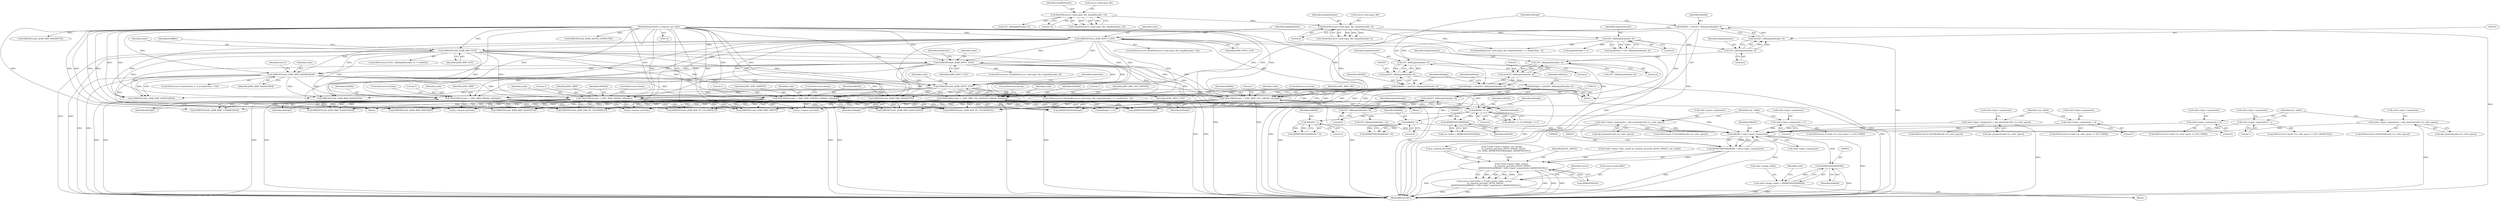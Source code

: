 digraph "0_libjpeg-turbo_9c78a04df4e44ef6487eee99c4258397f4fdca55_0@API" {
"1000827" [label="(Call,biWidth * cinfo->input_components)"];
"1000642" [label="(Call,biWidth * 3)"];
"1000438" [label="(Call,biWidth <= 0)"];
"1000287" [label="(Call,TRACEMS2(cinfo, 1, JTRC_BMP_OS2, biWidth, biHeight))"];
"1000184" [label="(Call,ERREXIT(cinfo, JERR_BMP_NOT))"];
"1000175" [label="(Call,ERREXIT(cinfo, JERR_INPUT_EOF))"];
"1000133" [label="(MethodParameterIn,j_compress_ptr cinfo)"];
"1000235" [label="(Call,ERREXIT(cinfo, JERR_INPUT_EOF))"];
"1000218" [label="(Call,ERREXIT(cinfo, JERR_BMP_BADHEADER))"];
"1000202" [label="(Call,ERREXIT(cinfo, JERR_INPUT_EOF))"];
"1000242" [label="(Call,biWidth = (int)GET_2B(bmpinfoheader, 4))"];
"1000244" [label="(Call,(int)GET_2B(bmpinfoheader, 4))"];
"1000246" [label="(Call,GET_2B(bmpinfoheader, 4))"];
"1000207" [label="(Call,GET_4B(bmpinfoheader, 0))"];
"1000194" [label="(Call,ReadOK(source->pub.input_file, bmpinfoheader, 4))"];
"1000167" [label="(Call,ReadOK(source->pub.input_file, bmpfileheader, 14))"];
"1000249" [label="(Call,biHeight = (int)GET_2B(bmpinfoheader, 6))"];
"1000251" [label="(Call,(int)GET_2B(bmpinfoheader, 6))"];
"1000253" [label="(Call,GET_2B(bmpinfoheader, 6))"];
"1000371" [label="(Call,TRACEMS2(cinfo, 1, JTRC_BMP, biWidth, biHeight))"];
"1000302" [label="(Call,biWidth = (int)GET_4B(bmpinfoheader, 4))"];
"1000304" [label="(Call,(int)GET_4B(bmpinfoheader, 4))"];
"1000306" [label="(Call,GET_4B(bmpinfoheader, 4))"];
"1000309" [label="(Call,biHeight = (int)GET_4B(bmpinfoheader, 8))"];
"1000311" [label="(Call,(int)GET_4B(bmpinfoheader, 8))"];
"1000313" [label="(Call,GET_4B(bmpinfoheader, 8))"];
"1000379" [label="(Call,TRACEMS2(cinfo, 1, JTRC_BMP, biWidth, biHeight))"];
"1000363" [label="(Call,TRACEMS2(cinfo, 1, JTRC_BMP_MAPPED, biWidth, biHeight))"];
"1000279" [label="(Call,TRACEMS2(cinfo, 1, JTRC_BMP_OS2_MAPPED, biWidth, biHeight))"];
"1000692" [label="(Call,biWidth * 4)"];
"1000592" [label="(Call,(JDIMENSION)biWidth)"];
"1000613" [label="(Call,cinfo->input_components = rgb_pixelsize[cinfo->in_color_space])"];
"1000629" [label="(Call,cinfo->input_components = 4)"];
"1000679" [label="(Call,cinfo->input_components = 4)"];
"1000581" [label="(Call,cinfo->input_components = 4)"];
"1000569" [label="(Call,cinfo->input_components = 1)"];
"1000663" [label="(Call,cinfo->input_components = rgb_pixelsize[cinfo->in_color_space])"];
"1000553" [label="(Call,cinfo->input_components = rgb_pixelsize[cinfo->in_color_space])"];
"1000825" [label="(Call,(JDIMENSION)(biWidth * cinfo->input_components))"];
"1000820" [label="(Call,(*cinfo->mem->alloc_sarray)\n    ((j_common_ptr)cinfo, JPOOL_IMAGE,\n     (JDIMENSION)(biWidth * cinfo->input_components), (JDIMENSION)1))"];
"1000814" [label="(Call,source->pub.buffer = (*cinfo->mem->alloc_sarray)\n    ((j_common_ptr)cinfo, JPOOL_IMAGE,\n     (JDIMENSION)(biWidth * cinfo->input_components), (JDIMENSION)1))"];
"1000851" [label="(Call,(JDIMENSION)biWidth)"];
"1000847" [label="(Call,cinfo->image_width = (JDIMENSION)biWidth)"];
"1000249" [label="(Call,biHeight = (int)GET_2B(bmpinfoheader, 6))"];
"1000365" [label="(Literal,1)"];
"1000723" [label="(Call,(j_common_ptr)cinfo)"];
"1000382" [label="(Identifier,JTRC_BMP)"];
"1000667" [label="(Call,rgb_pixelsize[cinfo->in_color_space])"];
"1000274" [label="(Block,)"];
"1000308" [label="(Literal,4)"];
"1000235" [label="(Call,ERREXIT(cinfo, JERR_INPUT_EOF))"];
"1000243" [label="(Identifier,biWidth)"];
"1000288" [label="(Identifier,cinfo)"];
"1000371" [label="(Call,TRACEMS2(cinfo, 1, JTRC_BMP, biWidth, biHeight))"];
"1000295" [label="(Call,ERREXIT(cinfo, JERR_BMP_BADDEPTH))"];
"1000375" [label="(Identifier,biWidth)"];
"1000180" [label="(Call,GET_2B(bmpfileheader, 0))"];
"1000848" [label="(Call,cinfo->image_width)"];
"1000590" [label="(Call,row_width = (JDIMENSION)biWidth)"];
"1000451" [label="(Call,ERREXIT(cinfo, JERR_BMP_BADPLANES))"];
"1000293" [label="(ControlStructure,break;)"];
"1000680" [label="(Call,cinfo->input_components)"];
"1000207" [label="(Call,GET_4B(bmpinfoheader, 0))"];
"1000363" [label="(Call,TRACEMS2(cinfo, 1, JTRC_BMP_MAPPED, biWidth, biHeight))"];
"1000829" [label="(Call,cinfo->input_components)"];
"1000304" [label="(Call,(int)GET_4B(bmpinfoheader, 4))"];
"1000376" [label="(Identifier,biHeight)"];
"1000582" [label="(Call,cinfo->input_components)"];
"1000254" [label="(Identifier,bmpinfoheader)"];
"1000694" [label="(Literal,4)"];
"1000573" [label="(Literal,1)"];
"1000838" [label="(Identifier,source)"];
"1000176" [label="(Identifier,cinfo)"];
"1000635" [label="(Call,ERREXIT(cinfo, JERR_BAD_IN_COLORSPACE))"];
"1000383" [label="(Identifier,biWidth)"];
"1000377" [label="(ControlStructure,break;)"];
"1000175" [label="(Call,ERREXIT(cinfo, JERR_INPUT_EOF))"];
"1000815" [label="(Call,source->pub.buffer)"];
"1000313" [label="(Call,GET_4B(bmpinfoheader, 8))"];
"1000594" [label="(Identifier,biWidth)"];
"1000218" [label="(Call,ERREXIT(cinfo, JERR_BMP_BADHEADER))"];
"1000444" [label="(Call,ERREXIT(cinfo, JERR_BMP_EMPTY))"];
"1000608" [label="(ControlStructure,if (IsExtRGB(cinfo->in_color_space)))"];
"1000658" [label="(ControlStructure,if (IsExtRGB(cinfo->in_color_space)))"];
"1000309" [label="(Call,biHeight = (int)GET_4B(bmpinfoheader, 8))"];
"1000314" [label="(Identifier,bmpinfoheader)"];
"1000188" [label="(Identifier,bfOffBits)"];
"1000290" [label="(Identifier,JTRC_BMP_OS2)"];
"1000285" [label="(ControlStructure,break;)"];
"1000614" [label="(Call,cinfo->input_components)"];
"1000226" [label="(Identifier,source)"];
"1000307" [label="(Identifier,bmpinfoheader)"];
"1000206" [label="(Identifier,headerSize)"];
"1000591" [label="(Identifier,row_width)"];
"1000437" [label="(Call,biWidth <= 0 || biHeight <= 0)"];
"1000683" [label="(Literal,4)"];
"1000204" [label="(Identifier,JERR_INPUT_EOF)"];
"1000302" [label="(Call,biWidth = (int)GET_4B(bmpinfoheader, 4))"];
"1000587" [label="(Call,ERREXIT(cinfo, JERR_BAD_IN_COLORSPACE))"];
"1000478" [label="(Call,ERREXIT(cinfo, JERR_BMP_BADCMAP))"];
"1000770" [label="(Call,(j_common_ptr)cinfo)"];
"1000630" [label="(Call,cinfo->input_components)"];
"1000569" [label="(Call,cinfo->input_components = 1)"];
"1000205" [label="(Call,headerSize = GET_4B(bmpinfoheader, 0))"];
"1000174" [label="(Literal,14)"];
"1000640" [label="(Call,(JDIMENSION)(biWidth * 3))"];
"1000236" [label="(Identifier,cinfo)"];
"1000253" [label="(Call,GET_2B(bmpinfoheader, 6))"];
"1000178" [label="(ControlStructure,if (GET_2B(bmpfileheader, 0) != 0x4D42))"];
"1000311" [label="(Call,(int)GET_4B(bmpinfoheader, 8))"];
"1000769" [label="(Call,(*cinfo->mem->alloc_small) ((j_common_ptr)cinfo, JPOOL_IMAGE, row_width))"];
"1000255" [label="(Literal,6)"];
"1000173" [label="(Identifier,bmpfileheader)"];
"1000639" [label="(Identifier,row_width)"];
"1000432" [label="(Call,ERREXIT(cinfo, JERR_BMP_BADHEADER))"];
"1000623" [label="(ControlStructure,if (cinfo->in_color_space == JCS_CMYK))"];
"1000581" [label="(Call,cinfo->input_components = 4)"];
"1000575" [label="(ControlStructure,if (cinfo->in_color_space == JCS_CMYK))"];
"1000825" [label="(Call,(JDIMENSION)(biWidth * cinfo->input_components))"];
"1000200" [label="(Identifier,bmpinfoheader)"];
"1000366" [label="(Identifier,JTRC_BMP_MAPPED)"];
"1000165" [label="(ControlStructure,if (!ReadOK(source->pub.input_file, bmpfileheader, 14)))"];
"1000246" [label="(Call,GET_2B(bmpinfoheader, 4))"];
"1000633" [label="(Literal,4)"];
"1000697" [label="(Call,ERREXIT(cinfo, JERR_BMP_BADDEPTH))"];
"1000280" [label="(Identifier,cinfo)"];
"1000642" [label="(Call,biWidth * 3)"];
"1000617" [label="(Call,rgb_pixelsize[cinfo->in_color_space])"];
"1000201" [label="(Literal,4)"];
"1000209" [label="(Literal,0)"];
"1000613" [label="(Call,cinfo->input_components = rgb_pixelsize[cinfo->in_color_space])"];
"1000373" [label="(Literal,1)"];
"1000438" [label="(Call,biWidth <= 0)"];
"1000808" [label="(Call,ERREXIT(cinfo, JERR_BMP_BADDEPTH))"];
"1000292" [label="(Identifier,biHeight)"];
"1000664" [label="(Call,cinfo->input_components)"];
"1000385" [label="(ControlStructure,break;)"];
"1000644" [label="(Literal,3)"];
"1000184" [label="(Call,ERREXIT(cinfo, JERR_BMP_NOT))"];
"1000856" [label="(Identifier,cinfo)"];
"1000439" [label="(Identifier,biWidth)"];
"1000395" [label="(Call,ERREXIT(cinfo, JERR_BMP_COMPRESSED))"];
"1000279" [label="(Call,TRACEMS2(cinfo, 1, JTRC_BMP_OS2_MAPPED, biWidth, biHeight))"];
"1000663" [label="(Call,cinfo->input_components = rgb_pixelsize[cinfo->in_color_space])"];
"1000685" [label="(Call,ERREXIT(cinfo, JERR_BAD_IN_COLORSPACE))"];
"1000244" [label="(Call,(int)GET_2B(bmpinfoheader, 4))"];
"1000486" [label="(Call,(j_common_ptr)cinfo)"];
"1000368" [label="(Identifier,biHeight)"];
"1000690" [label="(Call,(JDIMENSION)(biWidth * 4))"];
"1000221" [label="(ControlStructure,if (!ReadOK(source->pub.input_file, bmpinfoheader + 4, headerSize - 4)))"];
"1000315" [label="(Literal,8)"];
"1000237" [label="(Identifier,JERR_INPUT_EOF)"];
"1000814" [label="(Call,source->pub.buffer = (*cinfo->mem->alloc_sarray)\n    ((j_common_ptr)cinfo, JPOOL_IMAGE,\n     (JDIMENSION)(biWidth * cinfo->input_components), (JDIMENSION)1))"];
"1000722" [label="(Call,(*cinfo->mem->request_virt_sarray)\n      ((j_common_ptr)cinfo, JPOOL_IMAGE, FALSE,\n       row_width, (JDIMENSION)biHeight, (JDIMENSION)1))"];
"1000166" [label="(Call,!ReadOK(source->pub.input_file, bmpfileheader, 14))"];
"1000692" [label="(Call,biWidth * 4)"];
"1000585" [label="(Literal,4)"];
"1000380" [label="(Identifier,cinfo)"];
"1000240" [label="(Block,)"];
"1000570" [label="(Call,cinfo->input_components)"];
"1000133" [label="(MethodParameterIn,j_compress_ptr cinfo)"];
"1000193" [label="(Call,!ReadOK(source->pub.input_file, bmpinfoheader, 4))"];
"1000629" [label="(Call,cinfo->input_components = 4)"];
"1000379" [label="(Call,TRACEMS2(cinfo, 1, JTRC_BMP, biWidth, biHeight))"];
"1000387" [label="(Call,ERREXIT(cinfo, JERR_BMP_BADDEPTH))"];
"1000847" [label="(Call,cinfo->image_width = (JDIMENSION)biWidth)"];
"1000186" [label="(Identifier,JERR_BMP_NOT)"];
"1000208" [label="(Identifier,bmpinfoheader)"];
"1000548" [label="(ControlStructure,if (IsExtRGB(cinfo->in_color_space)))"];
"1000257" [label="(Identifier,biPlanes)"];
"1000824" [label="(Identifier,JPOOL_IMAGE)"];
"1000239" [label="(Identifier,headerSize)"];
"1000192" [label="(ControlStructure,if (!ReadOK(source->pub.input_file, bmpinfoheader, 4)))"];
"1000310" [label="(Identifier,biHeight)"];
"1000195" [label="(Call,source->pub.input_file)"];
"1000210" [label="(ControlStructure,if (headerSize < 12 || headerSize > 64))"];
"1000317" [label="(Identifier,biPlanes)"];
"1000442" [label="(Identifier,biHeight)"];
"1000673" [label="(ControlStructure,if (cinfo->in_color_space == JCS_CMYK))"];
"1000185" [label="(Identifier,cinfo)"];
"1000364" [label="(Identifier,cinfo)"];
"1000203" [label="(Identifier,cinfo)"];
"1000177" [label="(Identifier,JERR_INPUT_EOF)"];
"1000832" [label="(Call,(JDIMENSION)1)"];
"1000689" [label="(Identifier,row_width)"];
"1000202" [label="(Call,ERREXIT(cinfo, JERR_INPUT_EOF))"];
"1000248" [label="(Literal,4)"];
"1000643" [label="(Identifier,biWidth)"];
"1000820" [label="(Call,(*cinfo->mem->alloc_sarray)\n    ((j_common_ptr)cinfo, JPOOL_IMAGE,\n     (JDIMENSION)(biWidth * cinfo->input_components), (JDIMENSION)1))"];
"1000729" [label="(Call,(JDIMENSION)biHeight)"];
"1000853" [label="(Identifier,biWidth)"];
"1000828" [label="(Identifier,biWidth)"];
"1000247" [label="(Identifier,bmpinfoheader)"];
"1000283" [label="(Identifier,biWidth)"];
"1000563" [label="(ControlStructure,if (cinfo->in_color_space == JCS_GRAYSCALE))"];
"1000220" [label="(Identifier,JERR_BMP_BADHEADER)"];
"1000219" [label="(Identifier,cinfo)"];
"1000827" [label="(Call,biWidth * cinfo->input_components)"];
"1000858" [label="(Call,(JDIMENSION)biHeight)"];
"1000291" [label="(Identifier,biWidth)"];
"1000223" [label="(Call,ReadOK(source->pub.input_file, bmpinfoheader + 4, headerSize - 4))"];
"1000303" [label="(Identifier,biWidth)"];
"1000242" [label="(Call,biWidth = (int)GET_2B(bmpinfoheader, 4))"];
"1000557" [label="(Call,rgb_pixelsize[cinfo->in_color_space])"];
"1000167" [label="(Call,ReadOK(source->pub.input_file, bmpfileheader, 14))"];
"1000251" [label="(Call,(int)GET_2B(bmpinfoheader, 6))"];
"1000554" [label="(Call,cinfo->input_components)"];
"1000194" [label="(Call,ReadOK(source->pub.input_file, bmpinfoheader, 4))"];
"1000369" [label="(ControlStructure,break;)"];
"1000693" [label="(Identifier,biWidth)"];
"1000284" [label="(Identifier,biHeight)"];
"1000440" [label="(Literal,0)"];
"1000258" [label="(Call,GET_2B(bmpinfoheader, 8))"];
"1000135" [label="(Block,)"];
"1000553" [label="(Call,cinfo->input_components = rgb_pixelsize[cinfo->in_color_space])"];
"1000821" [label="(Call,(j_common_ptr)cinfo)"];
"1000168" [label="(Call,source->pub.input_file)"];
"1000441" [label="(Call,biHeight <= 0)"];
"1000318" [label="(Call,GET_2B(bmpinfoheader, 12))"];
"1000281" [label="(Literal,1)"];
"1000679" [label="(Call,cinfo->input_components = 4)"];
"1000306" [label="(Call,GET_4B(bmpinfoheader, 4))"];
"1000367" [label="(Identifier,biWidth)"];
"1000282" [label="(Identifier,JTRC_BMP_OS2_MAPPED)"];
"1000287" [label="(Call,TRACEMS2(cinfo, 1, JTRC_BMP_OS2, biWidth, biHeight))"];
"1000592" [label="(Call,(JDIMENSION)biWidth)"];
"1000289" [label="(Literal,1)"];
"1000358" [label="(Block,)"];
"1000372" [label="(Identifier,cinfo)"];
"1000181" [label="(Identifier,bmpfileheader)"];
"1000381" [label="(Literal,1)"];
"1000384" [label="(Identifier,biHeight)"];
"1000518" [label="(Call,ERREXIT(cinfo, JERR_BMP_BADHEADER))"];
"1000811" [label="(Call,ERREXIT(cinfo, JERR_WIDTH_OVERFLOW))"];
"1000250" [label="(Identifier,biHeight)"];
"1000861" [label="(MethodReturn,RET)"];
"1000229" [label="(Call,bmpinfoheader + 4)"];
"1000374" [label="(Identifier,JTRC_BMP)"];
"1000851" [label="(Call,(JDIMENSION)biWidth)"];
"1000827" -> "1000825"  [label="AST: "];
"1000827" -> "1000829"  [label="CFG: "];
"1000828" -> "1000827"  [label="AST: "];
"1000829" -> "1000827"  [label="AST: "];
"1000825" -> "1000827"  [label="CFG: "];
"1000827" -> "1000861"  [label="DDG: "];
"1000827" -> "1000825"  [label="DDG: "];
"1000827" -> "1000825"  [label="DDG: "];
"1000642" -> "1000827"  [label="DDG: "];
"1000692" -> "1000827"  [label="DDG: "];
"1000592" -> "1000827"  [label="DDG: "];
"1000438" -> "1000827"  [label="DDG: "];
"1000613" -> "1000827"  [label="DDG: "];
"1000629" -> "1000827"  [label="DDG: "];
"1000679" -> "1000827"  [label="DDG: "];
"1000581" -> "1000827"  [label="DDG: "];
"1000569" -> "1000827"  [label="DDG: "];
"1000663" -> "1000827"  [label="DDG: "];
"1000553" -> "1000827"  [label="DDG: "];
"1000827" -> "1000851"  [label="DDG: "];
"1000642" -> "1000640"  [label="AST: "];
"1000642" -> "1000644"  [label="CFG: "];
"1000643" -> "1000642"  [label="AST: "];
"1000644" -> "1000642"  [label="AST: "];
"1000640" -> "1000642"  [label="CFG: "];
"1000642" -> "1000640"  [label="DDG: "];
"1000642" -> "1000640"  [label="DDG: "];
"1000438" -> "1000642"  [label="DDG: "];
"1000438" -> "1000437"  [label="AST: "];
"1000438" -> "1000440"  [label="CFG: "];
"1000439" -> "1000438"  [label="AST: "];
"1000440" -> "1000438"  [label="AST: "];
"1000442" -> "1000438"  [label="CFG: "];
"1000437" -> "1000438"  [label="CFG: "];
"1000438" -> "1000437"  [label="DDG: "];
"1000438" -> "1000437"  [label="DDG: "];
"1000287" -> "1000438"  [label="DDG: "];
"1000371" -> "1000438"  [label="DDG: "];
"1000379" -> "1000438"  [label="DDG: "];
"1000302" -> "1000438"  [label="DDG: "];
"1000363" -> "1000438"  [label="DDG: "];
"1000279" -> "1000438"  [label="DDG: "];
"1000242" -> "1000438"  [label="DDG: "];
"1000438" -> "1000592"  [label="DDG: "];
"1000438" -> "1000692"  [label="DDG: "];
"1000287" -> "1000274"  [label="AST: "];
"1000287" -> "1000292"  [label="CFG: "];
"1000288" -> "1000287"  [label="AST: "];
"1000289" -> "1000287"  [label="AST: "];
"1000290" -> "1000287"  [label="AST: "];
"1000291" -> "1000287"  [label="AST: "];
"1000292" -> "1000287"  [label="AST: "];
"1000293" -> "1000287"  [label="CFG: "];
"1000287" -> "1000861"  [label="DDG: "];
"1000287" -> "1000861"  [label="DDG: "];
"1000184" -> "1000287"  [label="DDG: "];
"1000235" -> "1000287"  [label="DDG: "];
"1000218" -> "1000287"  [label="DDG: "];
"1000202" -> "1000287"  [label="DDG: "];
"1000175" -> "1000287"  [label="DDG: "];
"1000133" -> "1000287"  [label="DDG: "];
"1000242" -> "1000287"  [label="DDG: "];
"1000249" -> "1000287"  [label="DDG: "];
"1000287" -> "1000441"  [label="DDG: "];
"1000287" -> "1000444"  [label="DDG: "];
"1000287" -> "1000451"  [label="DDG: "];
"1000287" -> "1000478"  [label="DDG: "];
"1000287" -> "1000486"  [label="DDG: "];
"1000287" -> "1000518"  [label="DDG: "];
"1000287" -> "1000587"  [label="DDG: "];
"1000287" -> "1000635"  [label="DDG: "];
"1000287" -> "1000685"  [label="DDG: "];
"1000287" -> "1000697"  [label="DDG: "];
"1000287" -> "1000723"  [label="DDG: "];
"1000287" -> "1000729"  [label="DDG: "];
"1000287" -> "1000770"  [label="DDG: "];
"1000287" -> "1000858"  [label="DDG: "];
"1000184" -> "1000178"  [label="AST: "];
"1000184" -> "1000186"  [label="CFG: "];
"1000185" -> "1000184"  [label="AST: "];
"1000186" -> "1000184"  [label="AST: "];
"1000188" -> "1000184"  [label="CFG: "];
"1000184" -> "1000861"  [label="DDG: "];
"1000184" -> "1000861"  [label="DDG: "];
"1000175" -> "1000184"  [label="DDG: "];
"1000133" -> "1000184"  [label="DDG: "];
"1000184" -> "1000202"  [label="DDG: "];
"1000184" -> "1000218"  [label="DDG: "];
"1000184" -> "1000235"  [label="DDG: "];
"1000184" -> "1000279"  [label="DDG: "];
"1000184" -> "1000295"  [label="DDG: "];
"1000184" -> "1000363"  [label="DDG: "];
"1000184" -> "1000371"  [label="DDG: "];
"1000184" -> "1000379"  [label="DDG: "];
"1000184" -> "1000387"  [label="DDG: "];
"1000184" -> "1000432"  [label="DDG: "];
"1000175" -> "1000165"  [label="AST: "];
"1000175" -> "1000177"  [label="CFG: "];
"1000176" -> "1000175"  [label="AST: "];
"1000177" -> "1000175"  [label="AST: "];
"1000181" -> "1000175"  [label="CFG: "];
"1000175" -> "1000861"  [label="DDG: "];
"1000175" -> "1000861"  [label="DDG: "];
"1000133" -> "1000175"  [label="DDG: "];
"1000175" -> "1000202"  [label="DDG: "];
"1000175" -> "1000202"  [label="DDG: "];
"1000175" -> "1000218"  [label="DDG: "];
"1000175" -> "1000235"  [label="DDG: "];
"1000175" -> "1000235"  [label="DDG: "];
"1000175" -> "1000279"  [label="DDG: "];
"1000175" -> "1000295"  [label="DDG: "];
"1000175" -> "1000363"  [label="DDG: "];
"1000175" -> "1000371"  [label="DDG: "];
"1000175" -> "1000379"  [label="DDG: "];
"1000175" -> "1000387"  [label="DDG: "];
"1000175" -> "1000432"  [label="DDG: "];
"1000133" -> "1000132"  [label="AST: "];
"1000133" -> "1000861"  [label="DDG: "];
"1000133" -> "1000202"  [label="DDG: "];
"1000133" -> "1000218"  [label="DDG: "];
"1000133" -> "1000235"  [label="DDG: "];
"1000133" -> "1000279"  [label="DDG: "];
"1000133" -> "1000295"  [label="DDG: "];
"1000133" -> "1000363"  [label="DDG: "];
"1000133" -> "1000371"  [label="DDG: "];
"1000133" -> "1000379"  [label="DDG: "];
"1000133" -> "1000387"  [label="DDG: "];
"1000133" -> "1000395"  [label="DDG: "];
"1000133" -> "1000432"  [label="DDG: "];
"1000133" -> "1000444"  [label="DDG: "];
"1000133" -> "1000451"  [label="DDG: "];
"1000133" -> "1000478"  [label="DDG: "];
"1000133" -> "1000486"  [label="DDG: "];
"1000133" -> "1000518"  [label="DDG: "];
"1000133" -> "1000587"  [label="DDG: "];
"1000133" -> "1000635"  [label="DDG: "];
"1000133" -> "1000685"  [label="DDG: "];
"1000133" -> "1000697"  [label="DDG: "];
"1000133" -> "1000723"  [label="DDG: "];
"1000133" -> "1000770"  [label="DDG: "];
"1000133" -> "1000808"  [label="DDG: "];
"1000133" -> "1000811"  [label="DDG: "];
"1000133" -> "1000821"  [label="DDG: "];
"1000235" -> "1000221"  [label="AST: "];
"1000235" -> "1000237"  [label="CFG: "];
"1000236" -> "1000235"  [label="AST: "];
"1000237" -> "1000235"  [label="AST: "];
"1000239" -> "1000235"  [label="CFG: "];
"1000235" -> "1000861"  [label="DDG: "];
"1000235" -> "1000861"  [label="DDG: "];
"1000218" -> "1000235"  [label="DDG: "];
"1000202" -> "1000235"  [label="DDG: "];
"1000202" -> "1000235"  [label="DDG: "];
"1000235" -> "1000279"  [label="DDG: "];
"1000235" -> "1000295"  [label="DDG: "];
"1000235" -> "1000363"  [label="DDG: "];
"1000235" -> "1000371"  [label="DDG: "];
"1000235" -> "1000379"  [label="DDG: "];
"1000235" -> "1000387"  [label="DDG: "];
"1000235" -> "1000432"  [label="DDG: "];
"1000218" -> "1000210"  [label="AST: "];
"1000218" -> "1000220"  [label="CFG: "];
"1000219" -> "1000218"  [label="AST: "];
"1000220" -> "1000218"  [label="AST: "];
"1000226" -> "1000218"  [label="CFG: "];
"1000218" -> "1000861"  [label="DDG: "];
"1000218" -> "1000861"  [label="DDG: "];
"1000202" -> "1000218"  [label="DDG: "];
"1000218" -> "1000279"  [label="DDG: "];
"1000218" -> "1000295"  [label="DDG: "];
"1000218" -> "1000363"  [label="DDG: "];
"1000218" -> "1000371"  [label="DDG: "];
"1000218" -> "1000379"  [label="DDG: "];
"1000218" -> "1000387"  [label="DDG: "];
"1000218" -> "1000432"  [label="DDG: "];
"1000218" -> "1000432"  [label="DDG: "];
"1000218" -> "1000518"  [label="DDG: "];
"1000202" -> "1000192"  [label="AST: "];
"1000202" -> "1000204"  [label="CFG: "];
"1000203" -> "1000202"  [label="AST: "];
"1000204" -> "1000202"  [label="AST: "];
"1000206" -> "1000202"  [label="CFG: "];
"1000202" -> "1000861"  [label="DDG: "];
"1000202" -> "1000861"  [label="DDG: "];
"1000202" -> "1000279"  [label="DDG: "];
"1000202" -> "1000295"  [label="DDG: "];
"1000202" -> "1000363"  [label="DDG: "];
"1000202" -> "1000371"  [label="DDG: "];
"1000202" -> "1000379"  [label="DDG: "];
"1000202" -> "1000387"  [label="DDG: "];
"1000202" -> "1000432"  [label="DDG: "];
"1000242" -> "1000240"  [label="AST: "];
"1000242" -> "1000244"  [label="CFG: "];
"1000243" -> "1000242"  [label="AST: "];
"1000244" -> "1000242"  [label="AST: "];
"1000250" -> "1000242"  [label="CFG: "];
"1000242" -> "1000861"  [label="DDG: "];
"1000244" -> "1000242"  [label="DDG: "];
"1000242" -> "1000279"  [label="DDG: "];
"1000244" -> "1000246"  [label="CFG: "];
"1000245" -> "1000244"  [label="AST: "];
"1000246" -> "1000244"  [label="AST: "];
"1000244" -> "1000861"  [label="DDG: "];
"1000246" -> "1000244"  [label="DDG: "];
"1000246" -> "1000244"  [label="DDG: "];
"1000246" -> "1000248"  [label="CFG: "];
"1000247" -> "1000246"  [label="AST: "];
"1000248" -> "1000246"  [label="AST: "];
"1000207" -> "1000246"  [label="DDG: "];
"1000246" -> "1000253"  [label="DDG: "];
"1000207" -> "1000205"  [label="AST: "];
"1000207" -> "1000209"  [label="CFG: "];
"1000208" -> "1000207"  [label="AST: "];
"1000209" -> "1000207"  [label="AST: "];
"1000205" -> "1000207"  [label="CFG: "];
"1000207" -> "1000205"  [label="DDG: "];
"1000207" -> "1000205"  [label="DDG: "];
"1000194" -> "1000207"  [label="DDG: "];
"1000207" -> "1000223"  [label="DDG: "];
"1000207" -> "1000229"  [label="DDG: "];
"1000207" -> "1000306"  [label="DDG: "];
"1000194" -> "1000193"  [label="AST: "];
"1000194" -> "1000201"  [label="CFG: "];
"1000195" -> "1000194"  [label="AST: "];
"1000200" -> "1000194"  [label="AST: "];
"1000201" -> "1000194"  [label="AST: "];
"1000193" -> "1000194"  [label="CFG: "];
"1000194" -> "1000193"  [label="DDG: "];
"1000194" -> "1000193"  [label="DDG: "];
"1000194" -> "1000193"  [label="DDG: "];
"1000167" -> "1000194"  [label="DDG: "];
"1000194" -> "1000223"  [label="DDG: "];
"1000167" -> "1000166"  [label="AST: "];
"1000167" -> "1000174"  [label="CFG: "];
"1000168" -> "1000167"  [label="AST: "];
"1000173" -> "1000167"  [label="AST: "];
"1000174" -> "1000167"  [label="AST: "];
"1000166" -> "1000167"  [label="CFG: "];
"1000167" -> "1000166"  [label="DDG: "];
"1000167" -> "1000166"  [label="DDG: "];
"1000167" -> "1000166"  [label="DDG: "];
"1000167" -> "1000180"  [label="DDG: "];
"1000249" -> "1000240"  [label="AST: "];
"1000249" -> "1000251"  [label="CFG: "];
"1000250" -> "1000249"  [label="AST: "];
"1000251" -> "1000249"  [label="AST: "];
"1000257" -> "1000249"  [label="CFG: "];
"1000249" -> "1000861"  [label="DDG: "];
"1000251" -> "1000249"  [label="DDG: "];
"1000249" -> "1000279"  [label="DDG: "];
"1000249" -> "1000441"  [label="DDG: "];
"1000249" -> "1000729"  [label="DDG: "];
"1000249" -> "1000858"  [label="DDG: "];
"1000251" -> "1000253"  [label="CFG: "];
"1000252" -> "1000251"  [label="AST: "];
"1000253" -> "1000251"  [label="AST: "];
"1000251" -> "1000861"  [label="DDG: "];
"1000253" -> "1000251"  [label="DDG: "];
"1000253" -> "1000251"  [label="DDG: "];
"1000253" -> "1000255"  [label="CFG: "];
"1000254" -> "1000253"  [label="AST: "];
"1000255" -> "1000253"  [label="AST: "];
"1000253" -> "1000258"  [label="DDG: "];
"1000371" -> "1000358"  [label="AST: "];
"1000371" -> "1000376"  [label="CFG: "];
"1000372" -> "1000371"  [label="AST: "];
"1000373" -> "1000371"  [label="AST: "];
"1000374" -> "1000371"  [label="AST: "];
"1000375" -> "1000371"  [label="AST: "];
"1000376" -> "1000371"  [label="AST: "];
"1000377" -> "1000371"  [label="CFG: "];
"1000371" -> "1000861"  [label="DDG: "];
"1000371" -> "1000861"  [label="DDG: "];
"1000302" -> "1000371"  [label="DDG: "];
"1000309" -> "1000371"  [label="DDG: "];
"1000371" -> "1000395"  [label="DDG: "];
"1000371" -> "1000441"  [label="DDG: "];
"1000371" -> "1000444"  [label="DDG: "];
"1000371" -> "1000451"  [label="DDG: "];
"1000371" -> "1000478"  [label="DDG: "];
"1000371" -> "1000486"  [label="DDG: "];
"1000371" -> "1000518"  [label="DDG: "];
"1000371" -> "1000587"  [label="DDG: "];
"1000371" -> "1000635"  [label="DDG: "];
"1000371" -> "1000685"  [label="DDG: "];
"1000371" -> "1000697"  [label="DDG: "];
"1000371" -> "1000723"  [label="DDG: "];
"1000371" -> "1000729"  [label="DDG: "];
"1000371" -> "1000770"  [label="DDG: "];
"1000371" -> "1000858"  [label="DDG: "];
"1000302" -> "1000240"  [label="AST: "];
"1000302" -> "1000304"  [label="CFG: "];
"1000303" -> "1000302"  [label="AST: "];
"1000304" -> "1000302"  [label="AST: "];
"1000310" -> "1000302"  [label="CFG: "];
"1000302" -> "1000861"  [label="DDG: "];
"1000304" -> "1000302"  [label="DDG: "];
"1000302" -> "1000363"  [label="DDG: "];
"1000302" -> "1000379"  [label="DDG: "];
"1000304" -> "1000306"  [label="CFG: "];
"1000305" -> "1000304"  [label="AST: "];
"1000306" -> "1000304"  [label="AST: "];
"1000304" -> "1000861"  [label="DDG: "];
"1000306" -> "1000304"  [label="DDG: "];
"1000306" -> "1000304"  [label="DDG: "];
"1000306" -> "1000308"  [label="CFG: "];
"1000307" -> "1000306"  [label="AST: "];
"1000308" -> "1000306"  [label="AST: "];
"1000306" -> "1000313"  [label="DDG: "];
"1000309" -> "1000240"  [label="AST: "];
"1000309" -> "1000311"  [label="CFG: "];
"1000310" -> "1000309"  [label="AST: "];
"1000311" -> "1000309"  [label="AST: "];
"1000317" -> "1000309"  [label="CFG: "];
"1000309" -> "1000861"  [label="DDG: "];
"1000311" -> "1000309"  [label="DDG: "];
"1000309" -> "1000363"  [label="DDG: "];
"1000309" -> "1000379"  [label="DDG: "];
"1000309" -> "1000441"  [label="DDG: "];
"1000309" -> "1000729"  [label="DDG: "];
"1000309" -> "1000858"  [label="DDG: "];
"1000311" -> "1000313"  [label="CFG: "];
"1000312" -> "1000311"  [label="AST: "];
"1000313" -> "1000311"  [label="AST: "];
"1000311" -> "1000861"  [label="DDG: "];
"1000313" -> "1000311"  [label="DDG: "];
"1000313" -> "1000311"  [label="DDG: "];
"1000313" -> "1000315"  [label="CFG: "];
"1000314" -> "1000313"  [label="AST: "];
"1000315" -> "1000313"  [label="AST: "];
"1000313" -> "1000318"  [label="DDG: "];
"1000379" -> "1000358"  [label="AST: "];
"1000379" -> "1000384"  [label="CFG: "];
"1000380" -> "1000379"  [label="AST: "];
"1000381" -> "1000379"  [label="AST: "];
"1000382" -> "1000379"  [label="AST: "];
"1000383" -> "1000379"  [label="AST: "];
"1000384" -> "1000379"  [label="AST: "];
"1000385" -> "1000379"  [label="CFG: "];
"1000379" -> "1000861"  [label="DDG: "];
"1000379" -> "1000861"  [label="DDG: "];
"1000379" -> "1000395"  [label="DDG: "];
"1000379" -> "1000441"  [label="DDG: "];
"1000379" -> "1000444"  [label="DDG: "];
"1000379" -> "1000451"  [label="DDG: "];
"1000379" -> "1000478"  [label="DDG: "];
"1000379" -> "1000486"  [label="DDG: "];
"1000379" -> "1000518"  [label="DDG: "];
"1000379" -> "1000587"  [label="DDG: "];
"1000379" -> "1000635"  [label="DDG: "];
"1000379" -> "1000685"  [label="DDG: "];
"1000379" -> "1000697"  [label="DDG: "];
"1000379" -> "1000723"  [label="DDG: "];
"1000379" -> "1000729"  [label="DDG: "];
"1000379" -> "1000770"  [label="DDG: "];
"1000379" -> "1000858"  [label="DDG: "];
"1000363" -> "1000358"  [label="AST: "];
"1000363" -> "1000368"  [label="CFG: "];
"1000364" -> "1000363"  [label="AST: "];
"1000365" -> "1000363"  [label="AST: "];
"1000366" -> "1000363"  [label="AST: "];
"1000367" -> "1000363"  [label="AST: "];
"1000368" -> "1000363"  [label="AST: "];
"1000369" -> "1000363"  [label="CFG: "];
"1000363" -> "1000861"  [label="DDG: "];
"1000363" -> "1000861"  [label="DDG: "];
"1000363" -> "1000395"  [label="DDG: "];
"1000363" -> "1000441"  [label="DDG: "];
"1000363" -> "1000444"  [label="DDG: "];
"1000363" -> "1000451"  [label="DDG: "];
"1000363" -> "1000478"  [label="DDG: "];
"1000363" -> "1000486"  [label="DDG: "];
"1000363" -> "1000518"  [label="DDG: "];
"1000363" -> "1000587"  [label="DDG: "];
"1000363" -> "1000635"  [label="DDG: "];
"1000363" -> "1000685"  [label="DDG: "];
"1000363" -> "1000697"  [label="DDG: "];
"1000363" -> "1000723"  [label="DDG: "];
"1000363" -> "1000729"  [label="DDG: "];
"1000363" -> "1000770"  [label="DDG: "];
"1000363" -> "1000858"  [label="DDG: "];
"1000279" -> "1000274"  [label="AST: "];
"1000279" -> "1000284"  [label="CFG: "];
"1000280" -> "1000279"  [label="AST: "];
"1000281" -> "1000279"  [label="AST: "];
"1000282" -> "1000279"  [label="AST: "];
"1000283" -> "1000279"  [label="AST: "];
"1000284" -> "1000279"  [label="AST: "];
"1000285" -> "1000279"  [label="CFG: "];
"1000279" -> "1000861"  [label="DDG: "];
"1000279" -> "1000861"  [label="DDG: "];
"1000279" -> "1000441"  [label="DDG: "];
"1000279" -> "1000444"  [label="DDG: "];
"1000279" -> "1000451"  [label="DDG: "];
"1000279" -> "1000478"  [label="DDG: "];
"1000279" -> "1000486"  [label="DDG: "];
"1000279" -> "1000518"  [label="DDG: "];
"1000279" -> "1000587"  [label="DDG: "];
"1000279" -> "1000635"  [label="DDG: "];
"1000279" -> "1000685"  [label="DDG: "];
"1000279" -> "1000697"  [label="DDG: "];
"1000279" -> "1000723"  [label="DDG: "];
"1000279" -> "1000729"  [label="DDG: "];
"1000279" -> "1000770"  [label="DDG: "];
"1000279" -> "1000858"  [label="DDG: "];
"1000692" -> "1000690"  [label="AST: "];
"1000692" -> "1000694"  [label="CFG: "];
"1000693" -> "1000692"  [label="AST: "];
"1000694" -> "1000692"  [label="AST: "];
"1000690" -> "1000692"  [label="CFG: "];
"1000692" -> "1000690"  [label="DDG: "];
"1000692" -> "1000690"  [label="DDG: "];
"1000592" -> "1000590"  [label="AST: "];
"1000592" -> "1000594"  [label="CFG: "];
"1000593" -> "1000592"  [label="AST: "];
"1000594" -> "1000592"  [label="AST: "];
"1000590" -> "1000592"  [label="CFG: "];
"1000592" -> "1000590"  [label="DDG: "];
"1000613" -> "1000608"  [label="AST: "];
"1000613" -> "1000617"  [label="CFG: "];
"1000614" -> "1000613"  [label="AST: "];
"1000617" -> "1000613"  [label="AST: "];
"1000639" -> "1000613"  [label="CFG: "];
"1000613" -> "1000861"  [label="DDG: "];
"1000629" -> "1000623"  [label="AST: "];
"1000629" -> "1000633"  [label="CFG: "];
"1000630" -> "1000629"  [label="AST: "];
"1000633" -> "1000629"  [label="AST: "];
"1000639" -> "1000629"  [label="CFG: "];
"1000679" -> "1000673"  [label="AST: "];
"1000679" -> "1000683"  [label="CFG: "];
"1000680" -> "1000679"  [label="AST: "];
"1000683" -> "1000679"  [label="AST: "];
"1000689" -> "1000679"  [label="CFG: "];
"1000581" -> "1000575"  [label="AST: "];
"1000581" -> "1000585"  [label="CFG: "];
"1000582" -> "1000581"  [label="AST: "];
"1000585" -> "1000581"  [label="AST: "];
"1000591" -> "1000581"  [label="CFG: "];
"1000569" -> "1000563"  [label="AST: "];
"1000569" -> "1000573"  [label="CFG: "];
"1000570" -> "1000569"  [label="AST: "];
"1000573" -> "1000569"  [label="AST: "];
"1000591" -> "1000569"  [label="CFG: "];
"1000663" -> "1000658"  [label="AST: "];
"1000663" -> "1000667"  [label="CFG: "];
"1000664" -> "1000663"  [label="AST: "];
"1000667" -> "1000663"  [label="AST: "];
"1000689" -> "1000663"  [label="CFG: "];
"1000663" -> "1000861"  [label="DDG: "];
"1000553" -> "1000548"  [label="AST: "];
"1000553" -> "1000557"  [label="CFG: "];
"1000554" -> "1000553"  [label="AST: "];
"1000557" -> "1000553"  [label="AST: "];
"1000591" -> "1000553"  [label="CFG: "];
"1000553" -> "1000861"  [label="DDG: "];
"1000825" -> "1000820"  [label="AST: "];
"1000826" -> "1000825"  [label="AST: "];
"1000833" -> "1000825"  [label="CFG: "];
"1000825" -> "1000861"  [label="DDG: "];
"1000825" -> "1000820"  [label="DDG: "];
"1000820" -> "1000814"  [label="AST: "];
"1000820" -> "1000832"  [label="CFG: "];
"1000821" -> "1000820"  [label="AST: "];
"1000824" -> "1000820"  [label="AST: "];
"1000832" -> "1000820"  [label="AST: "];
"1000814" -> "1000820"  [label="CFG: "];
"1000820" -> "1000861"  [label="DDG: "];
"1000820" -> "1000861"  [label="DDG: "];
"1000820" -> "1000861"  [label="DDG: "];
"1000820" -> "1000861"  [label="DDG: "];
"1000820" -> "1000814"  [label="DDG: "];
"1000820" -> "1000814"  [label="DDG: "];
"1000820" -> "1000814"  [label="DDG: "];
"1000820" -> "1000814"  [label="DDG: "];
"1000821" -> "1000820"  [label="DDG: "];
"1000769" -> "1000820"  [label="DDG: "];
"1000722" -> "1000820"  [label="DDG: "];
"1000832" -> "1000820"  [label="DDG: "];
"1000814" -> "1000135"  [label="AST: "];
"1000815" -> "1000814"  [label="AST: "];
"1000838" -> "1000814"  [label="CFG: "];
"1000814" -> "1000861"  [label="DDG: "];
"1000814" -> "1000861"  [label="DDG: "];
"1000851" -> "1000847"  [label="AST: "];
"1000851" -> "1000853"  [label="CFG: "];
"1000852" -> "1000851"  [label="AST: "];
"1000853" -> "1000851"  [label="AST: "];
"1000847" -> "1000851"  [label="CFG: "];
"1000851" -> "1000861"  [label="DDG: "];
"1000851" -> "1000847"  [label="DDG: "];
"1000847" -> "1000135"  [label="AST: "];
"1000848" -> "1000847"  [label="AST: "];
"1000856" -> "1000847"  [label="CFG: "];
"1000847" -> "1000861"  [label="DDG: "];
"1000847" -> "1000861"  [label="DDG: "];
}

